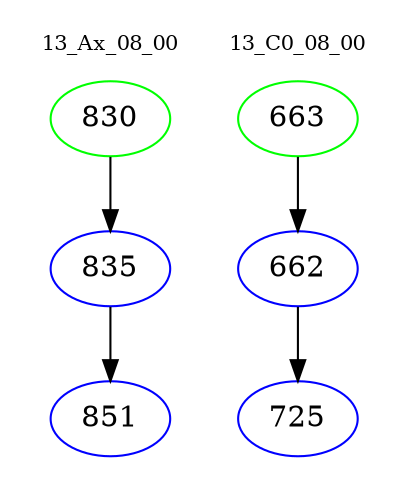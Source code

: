 digraph{
subgraph cluster_0 {
color = white
label = "13_Ax_08_00";
fontsize=10;
T0_830 [label="830", color="green"]
T0_830 -> T0_835 [color="black"]
T0_835 [label="835", color="blue"]
T0_835 -> T0_851 [color="black"]
T0_851 [label="851", color="blue"]
}
subgraph cluster_1 {
color = white
label = "13_C0_08_00";
fontsize=10;
T1_663 [label="663", color="green"]
T1_663 -> T1_662 [color="black"]
T1_662 [label="662", color="blue"]
T1_662 -> T1_725 [color="black"]
T1_725 [label="725", color="blue"]
}
}
